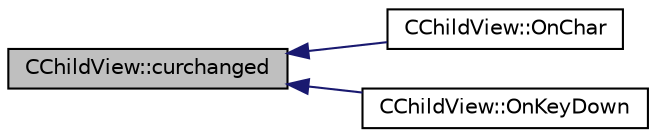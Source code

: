 digraph "CChildView::curchanged"
{
  edge [fontname="Helvetica",fontsize="10",labelfontname="Helvetica",labelfontsize="10"];
  node [fontname="Helvetica",fontsize="10",shape=record];
  rankdir="LR";
  Node4 [label="CChildView::curchanged",height=0.2,width=0.4,color="black", fillcolor="grey75", style="filled", fontcolor="black"];
  Node4 -> Node5 [dir="back",color="midnightblue",fontsize="10",style="solid",fontname="Helvetica"];
  Node5 [label="CChildView::OnChar",height=0.2,width=0.4,color="black", fillcolor="white", style="filled",URL="$class_c_child_view.html#af29ede94259b52b2ad54d139ff554abe",tooltip="响应发送文字消息的函数  响应ON_WM_CHAR消息 "];
  Node4 -> Node6 [dir="back",color="midnightblue",fontsize="10",style="solid",fontname="Helvetica"];
  Node6 [label="CChildView::OnKeyDown",height=0.2,width=0.4,color="black", fillcolor="white", style="filled",URL="$class_c_child_view.html#a74d87512b76128e2eedea87811363e45",tooltip="键盘按下消息响应函数  此函数内部对nChar有判断，也就是说此函数只处理按下上下左右键的消息 ..."];
}
